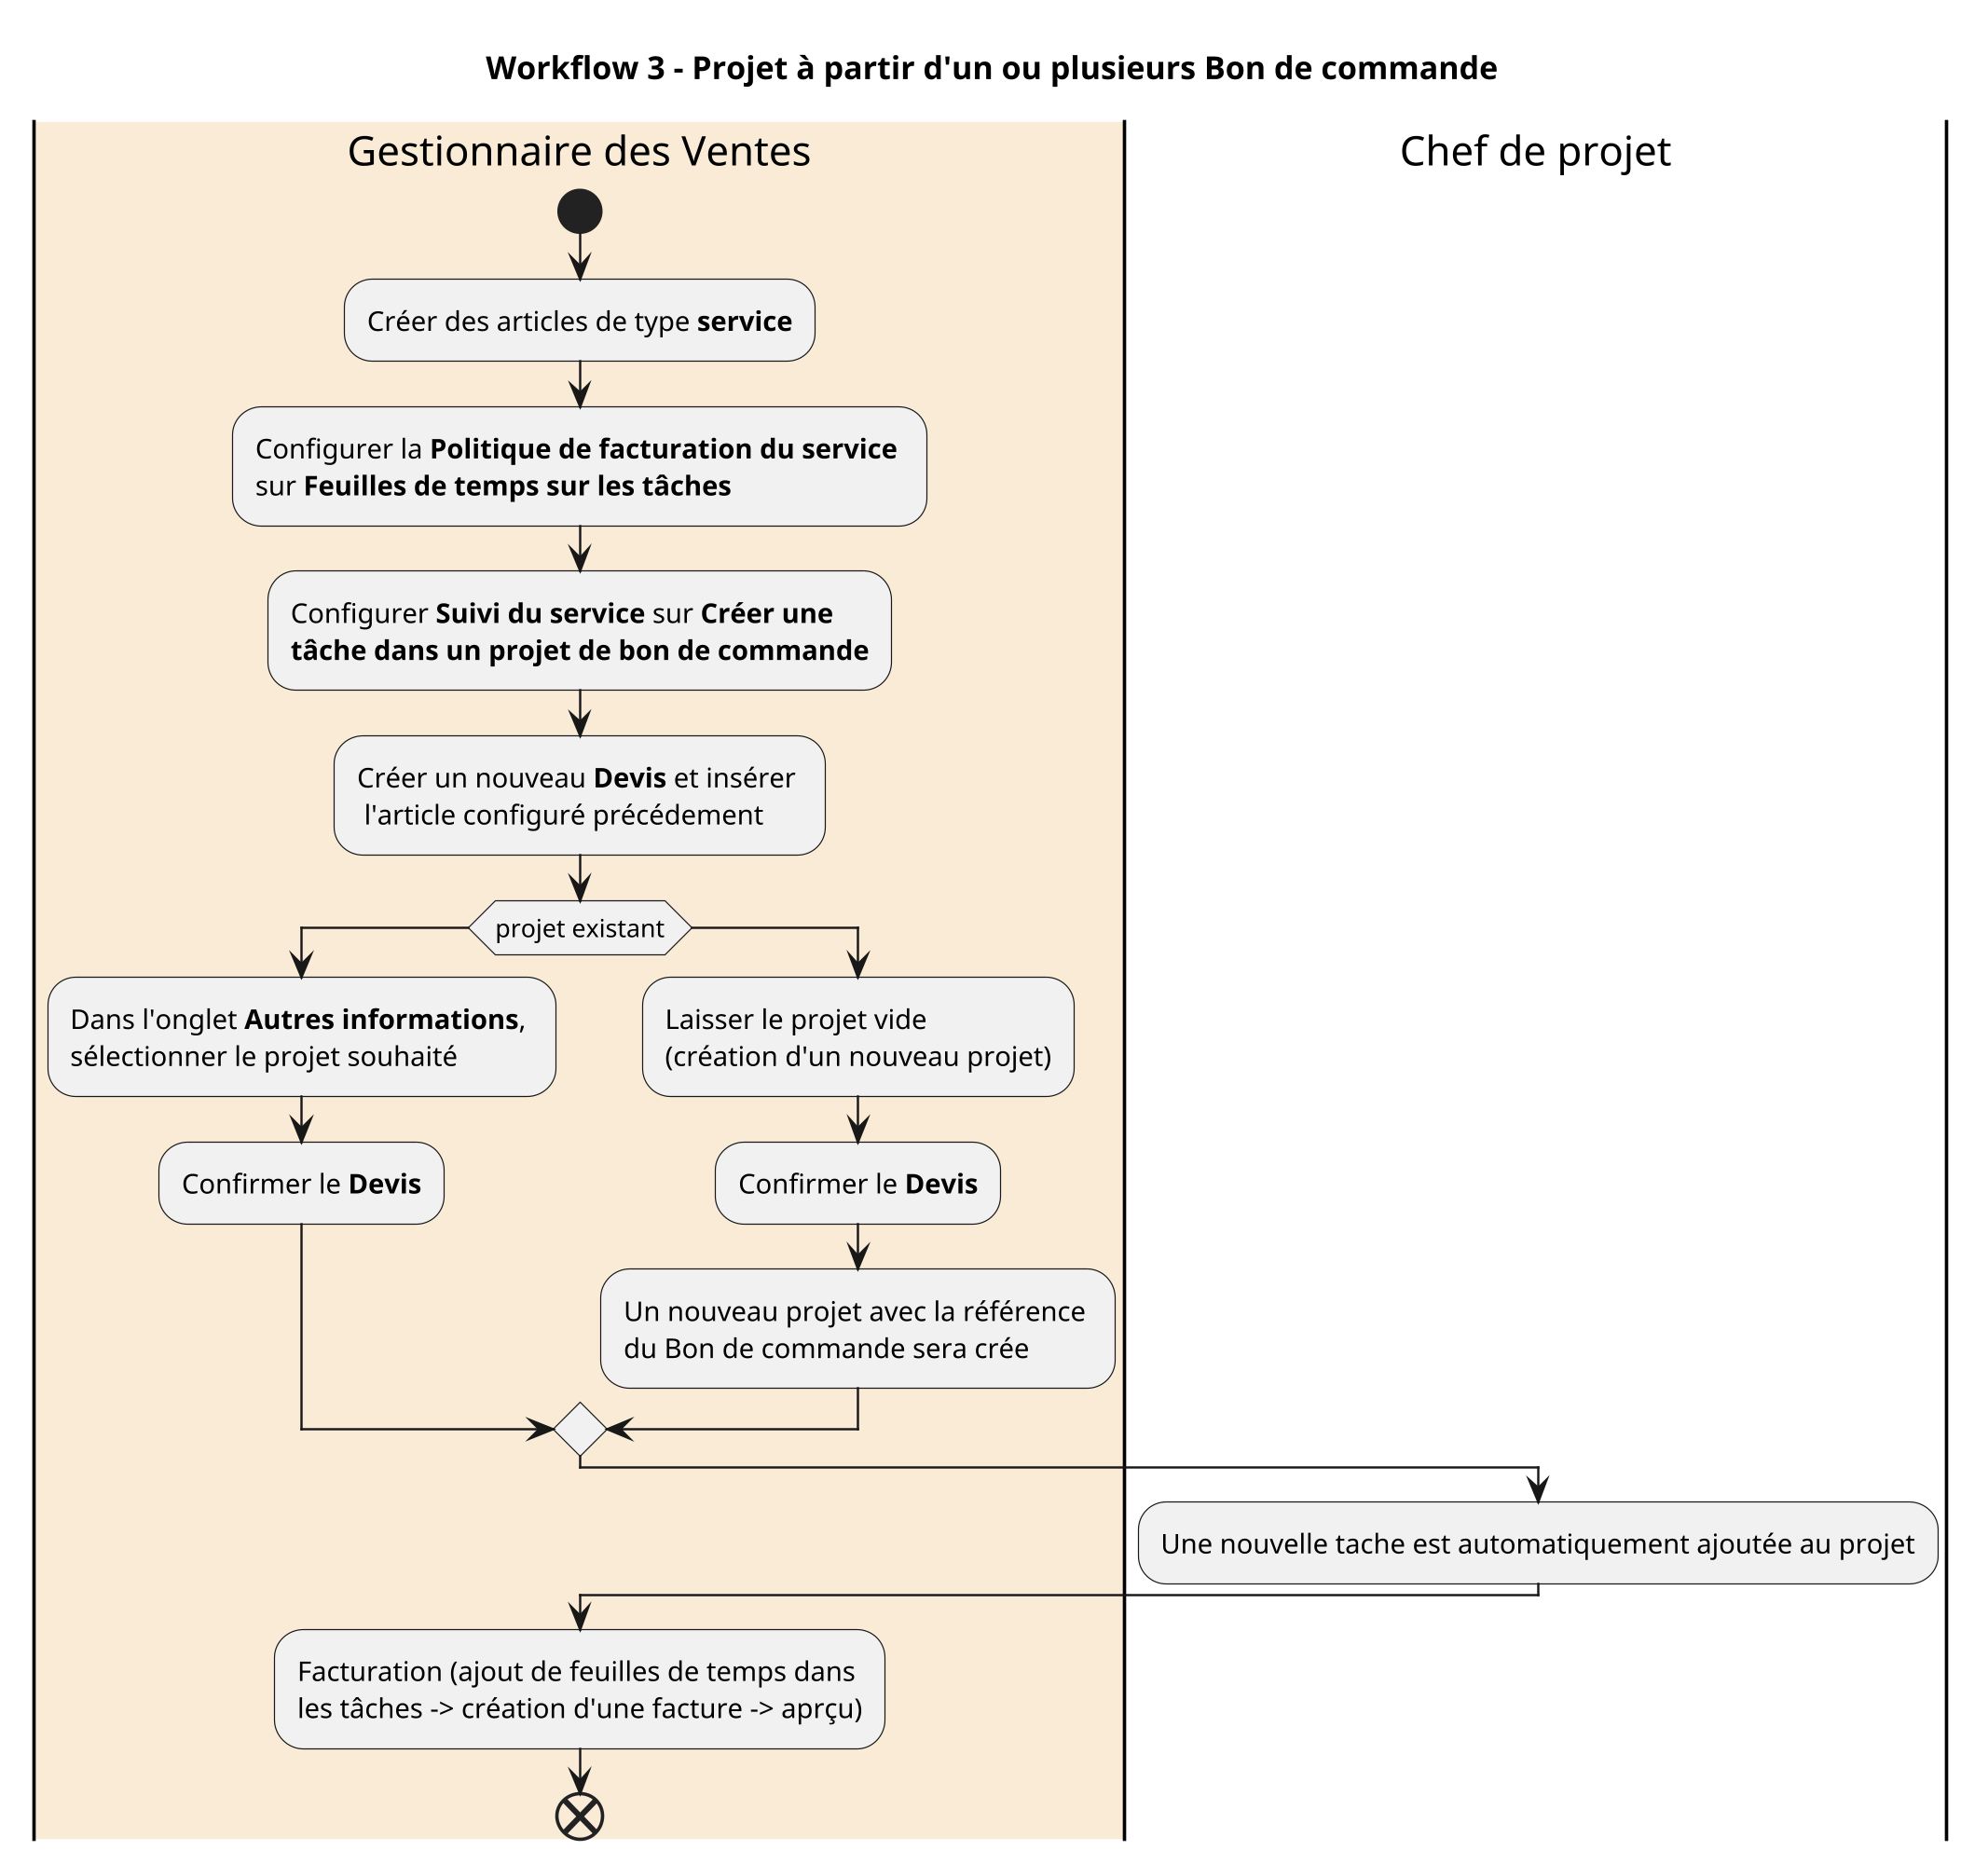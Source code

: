 
@startuml activity-projets-a-partir-1-plusieurs-bc
title Workflow 3 - Projet à partir d'un ou plusieurs Bon de commande 
scale 200 width
scale 2000 height


|#AntiqueWhite|Gestionnaire des Ventes|
start    
    :Créer des articles de type **service**;
    :Configurer la **Politique de facturation du service** \nsur **Feuilles de temps sur les tâches**;
    :Configurer **Suivi du service** sur **Créer une** \n**tâche dans un projet de bon de commande**;
    :Créer un nouveau **Devis** et insérer \n l'article configuré précédement;
    if (projet existant) then 
        :Dans l'onglet **Autres informations**, \nsélectionner le projet souhaité;
        :Confirmer le **Devis**;
    else
        :Laisser le projet vide \n(création d'un nouveau projet);
        :Confirmer le **Devis**;
        :Un nouveau projet avec la référence \ndu Bon de commande sera crée;
    endif

|Chef de projet|
    :Une nouvelle tache est automatiquement ajoutée au projet;

|#AntiqueWhite|Gestionnaire des Ventes|
    :Facturation (ajout de feuilles de temps dans \nles tâches -> création d'une facture -> aprçu);

end

@enduml